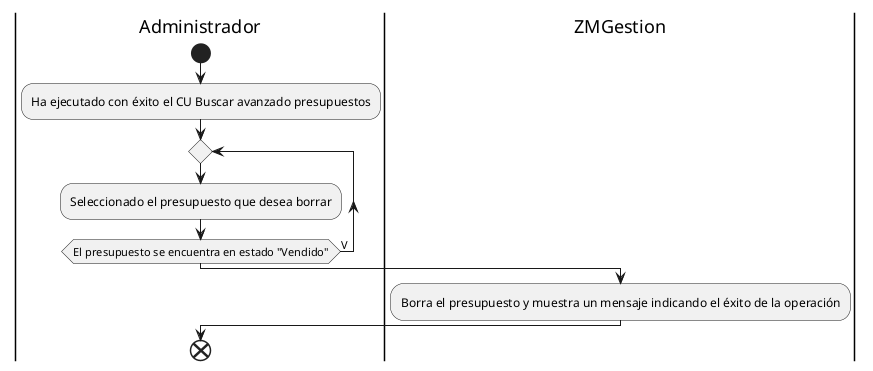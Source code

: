 @startuml borrarPresupuesto
|Administrador|
start 
:Ha ejecutado con éxito el CU Buscar avanzado presupuestos;
repeat
:Seleccionado el presupuesto que desea borrar;
repeat while(El presupuesto se encuentra en estado "Vendido") is (V)
|ZMGestion|
:Borra el presupuesto y muestra un mensaje indicando el éxito de la operación;
|Administrador|
end
@enduml

@startuml borrarProducto
|Administrador|
start
:Ha ejecutado con exito el CU Buscar productos avanzado;
repeat
:Indica el producto que quiere borrar;
repeat while(El producto fue utilizado para crear un producto final) is (V)
|ZMGestion|
:Borra el producto y muestra un mensaje indicando el éxito de la 
operación;
|Administrador|
end
@enduml

@startuml borrarTela
|Administrador|
:Ha ejecutado con éxito el CU Listar telas;
repeat
:Indica la tela que desea borrar;
repeat while(La tela fue utilizada para crear al menos un producto final) is (V)
|ZMGestion|
:Borra la tela y muestra un mensaje indicando el éxito de la operación;
|Administrador|
end
@enduml

@startuml buscarAvanzadoClientes
|Vendedor|
:Accede a la pantalla para buscar clientes;
|ZMGestion|
repeat
:Muestra un formulario para que el vendedor ingrese la cadena de busqueda,
seleccione el tipo de persona y decida si desea buscar clientes dados de baja;
|Vendedor|
:Completa el formulario;
|ZMGestion|
repeat while(No se econtro ningun resultado para la busqueda) is (V)
:Lista las coincidencias encontradas;
|Vendedor|
end
@enduml

@startuml buscarAvanzadoPresupuestos
|Vendedor|
start
:Accede a la pantalla para buscar presupuestos;
|ZMGestion|
repeat
:Muestra un formulario para que el vendedor seleccione un cliente, producto, tela,
lustre y estado del presupuesto. Siendo todos los campos opcionales;
|Vendedor|
:Completa los campos seleccionados;
|ZMGestion|
:Busca por cliente, producto, tela, lustre y estado del presupuesto;
repeat while(Hay al menos una coincidencia) is (F)
:Lista las coincidencias encontradas;
|Vendedor|
end
@enduml

@startuml buscarAvanzadoProductos
|Vendedor|
start
:Accede a la pantalla para buscar productos;
|ZMGestion|
repeat
:Muestra un formulario para que el vendedor ingrese la cadena de busqueda,
elegir grupo y categoría de producto y si se desea 
buscar prodcutos dados de baja;
|Vendedor|
:Completa los campos solicitados;
|ZMGestion| 
:Busca por nombre de producto, grupo y categoría y estado;
repeat while(No se encontraron coincidencias) is (V)
:Lista las coincidencias encontradas;
|Vendedor|
end
@enduml

@startuml crearCliente
|Vendedor|
start
:Accede a la pantalla para crear clientes;
|ZMGestion|
repeat
repeat
repeat
:Muestra un formulario para que el vendedor ingrese el tipo de persona (física o jurídica),
nombre y apellido (o razón social), tipo y número de docuemento, correo electrónico, número de
telefono y nacionalidad;
|Vendedor|
:Completa el formulario;
|ZMGestion|
repeat while(El vendedor ha dejado un campo obligatorio vacio) is (V)
repeat while(El correo electrónico ingresado ya esta en uso) is (V)
repeat while(El tipo y número de documento ingresado ya existe) is (V)
:Crea el cliente y muestra un mensaje indicando el éxito de la operación;
|Vendedor|
end
@enduml

@startuml crearPresupuesto
|Vendedor|
start
:Accede a la pantalla para crear presupuestos;
|ZMGestion|
repeat
:Muestra un formulario para que el vendedor seleccione un cliente y un campo autocompletado
con el perido de validez, que podrá modificar si cuenta con los permisos.;
|Vendedor|
:Selecciona un cliente y modifica el periodo de validez;
|ZMGestion|
repeat while(Ha seleccionado un cliente) is (F)
:Crea un presupuesto en estado de "En creación";
repeat
|Vendedor|
if(Desea agregar una linea de presupuesto) then (V)
:Ejecuta el CU064(Crear linea de presupuesto)|
else if (Desea modificar una linea de presupuesto) then (V)
:Ejecuta el CU065(Modificar linea de presupuesto)|
else if (Desea quitar una linea de presupuesto) then (V)
:Ejecuta el CU066(Modificar linea de presupuesto)|
endif
repeat while(Ha ingresado al menos una linea de presupuesto) is (F)
|ZMGestion|
:Cambia el estado del presupuesto a "Creado";
|Vendedor|
end
@enduml

@startuml crearProducto
|Administrador|
start
:Ingresa a la pantalla para crear productos;
|ZMGestion|
repeat
repeat
repeat
:Muestra un formulario para ingresar el nombre del 
producto, el precio, la cantidad de tela necesaria para
producirlo en caso de ser necesario y dos listas desplegables
para seleccionar la categoría y el grupo al cual pertenece
el producto;
|Administrador|
:Completa el formulario y selecciona de las listas desplegables
el grupo y categoría a la cual pertenece el producto;
|ZMGestion|
repeat while(El nombre ingresado ya existe para el grupo y categoria) is (V)
repeat while(El precio ingresado sea menor o igual a cero) is (V)
repeat while(La cantidad de tela necesaria ingresada sea menor a cero) is (V)
:Crea el producto con los campos ingresados por el usuario y 
 muestra un mensaje indicando el éxito de la operación;
|Administrador|
end
@enduml

@startuml crearProductoFinal
|Vendedor|
start
:Ingresa a la pantalla para crear productos finales;
|ZMGestion|
repeat
:Muestra un formulario para seleccionar el producto,
tipo de producto, tela y lustre;
|Vendedor|
:Selecciona el producto, tipo de producto, tela y lustre;
|ZMGestion|
repeat while(Un producto final ya existe con dicho producto, tipo de producto, tela y lustre.) is (V)
:Crea el producto final con los campos ingresados por el vendedor y 
 muestra un mensaje indicando el éxito de la operación;
|Vendedor|
end
@enduml

@startuml crearRol
|Administrador|
start
:Accede la la pantalla para crear roles;
|ZMGestion|
repeat
repeat
:Muestra un formulario para que el administador ingrese el nombre del rol
y seleccione los permisos que desea otorgarle. Indicando que ambos campos
son obligatorios;
|Administrador|
:Completa los campos requeridos;
|ZMGestion|
repeat while(Alguno de los campos obligatorios se encuentra vacio) is (V)
repeat while(El nombre ingresado ya esta en uso) is (V)
:Crea el rol y muestra un mensaje indicando el éxito de la operación;
|Administrador|
end
@enduml

@startuml crearTela
|Administrador|
start 
:Accede a la pantalla para crear telas;
|ZMGestion|
repeat
repeat
repeat
:Muestra un formulario para que el usuario ingrese
el nombre y el precio por metro de tela. Indicando que
ambos campos son obligatorios;
|Administrador|
:Completa los campos requeridos;
|ZMGestion|
repeat while(Alguno de los campos obligatorios se encuentra vacio) is (V)
repeat while(El nombre ingresado ya se encuentra en uso) is (V)
repeat while(El precio ingresado sea menor o igual que cero) is (V)
:Crea la tela y muestra un mensaje 
indicando el éxito de la operación;
|Administrador|
end
@enduml

@startuml crearVenta
|Vendendor|
start
:Accede a la pantalla para crear ventas;
|ZMGestion|
repeat
:Muestra un formulario para que el vendendor seleccione un cliente;
|Vendendor|
:Selecciona un cliente;
|ZMGestion|
repeat while(No se ha seleccionado ningún cliente) is (V)
:Crea la venta en estado 'En creación' para el cliente seleccionado;
|Vendendor|
repeat
if(Desea agregar una linea de venta) then (V)
:Ejecuta el CU074(Crear linea de venta)|
else if (Desea quitar una linea de venta) then (V)
:Ejecuta el CU075(Modificar linea de venta)|
else if (Desea quitar una linea de venta) then (V)
:Ejecuta el CU076(Borrar linea de venta)|
endif
repeat while(No se ha agregado ninguna linea de venta) is (V)
|ZMGestion|
if(Todas las lineas de venta tienen el precio actual de los productos) then (V)
:Pasa el estado de la venta a 'Pendiente';
else (F)
:Pasa el estado de la venta a 'En revisión';
endif
|Vendendor|
end
@enduml

@startuml crearOrdenProduccion
|Administrador|
start
:Accede a la panatalla para crear órdenes de producción;
|ZMGestion|
:Crea una orden de producción en estado de `En creación';
|Administrador|
if(Desea agregar una linea de orden de producción) then (V)
:Ejecuta el CU103(Crear linea de orden de producción)|
else if (Desea quitar una linea de orden de producción) then (V)
:Ejecuta el CU104(Modificar linea de orden de producción)|
else if (Desea quitar una linea de orden de producción) then (V)
:Ejecuta el CU105(Borrar linea de orden de producción)|
endif
|ZMGestion|
if (Se agrego al menos una linea de orden de producción) then (V)
:Crea el estado de la orden de producción a `Pendiente';
endif
|Administrador|
end
@enduml 

@startuml crearLineaOrdenProduccion
|Administrador|
start 
:Desea agregar una linea de orden de producción;
|ZMGestion|
repeat
repeat
:Muestra un formulario para que el administrador seleccione el producto, tela y lustre
junto con la cantidad que desea producir del mismo;
|Administrador|
:Selecciona el producto, tela, lustre y cantidad a producir;
|ZMGestion|
repeat while (La cantidad ingresada es menor o igual que cero) is (V)
repeat while (El producto, tela y lustre indicado ya se encuentra en la orden de producción)
if(Si la combinacion de producto, tela y lustre no existe) then (V)
:Ejecuta el CU025(Crear producto final) para el producto, tela y lustre seleccionado|
endif
:Crea la linea de orden de producción en estado de 'Pendiente de producción' 
y la asociacia a la orden de produción correspondiente;
|Administrador|
end

@enduml

@startuml darAltaTela
|Administrador|
start
:Ha ejecutado con éxito el CU Listar telas;
repeat
:Indica la tela que quiere dar de alta;
repeat while (La tela ya se encuentra en el estado de Alta) is (V)
|ZMGestion|
:Da de alta la tela y muesta un mensaje indicando el 
éxito de la operación;
|Administrador|
end
@enduml

@startuml darAltaProducto
|Administrador|
start
:Ha ejecutado con exito el CU Buscar avanzado productos;
repeat
:Indica el producto que quiere dar de alta;
repeat while(El producto ya se encuentra en estado de Alta) is (V)
|ZMGestion|
:Da de alta el producto indicado y muestra un mensaje 
indicando el éxito de la operación;
|Administrador|
end
@enduml

@startuml darBajaTela
|Administrador|
start 
:Ha ejecutado con exito el CU Listar telas;
repeat
:Indica la tela que desea dar de baja;
repeat while(La tela ya se encuentra en estado Baja) is (V)
|ZMGestion|
:Da de baja la tela y muestra un mensaje indicando que
la operación se realizo con éxito;
|Administrador|
end
@enduml

@startuml darBajaProducto
|Administrador|
start
:Ha ejecutado con éxito el CU BuscarAvanzadoProductos;
repeat
:Selecciona el producto que desea dar de baja;
repeat while(El producto ya se encuentra en estado de baja) is (V)
|ZMGestion|
:Da de baja el producto y muestra un mensaje indicando el éxito de la operación;
|Administrador|
end
@enduml

@startuml enviarPresupuestoEmail
|Vendedor|
:Ha ejecutado con éxito el CU Buscar avanzado presupuestos;
repeat
:Selecciona el presupuesto que desea enviar por correo electrónico;
|ZMGestion|
:Genera en formato PDF el presupuesto;
repeat while(Ël cliente no posee un correo electrónico) is (V)
:Envia el presupuesto por correo electrónico al correo del cliente asociado al presupuesto;
|Vendedor|
end
@enduml

@startuml generarPresupuestoPDF
|Vendedor|
start
:Ha ejecutado con éxito el CU Buscar avanzado presupuestos;
:Selecciona el presupuesto para generarlo en formato PDF;
|ZMGestion|
:Genera un achivo con formato PDF con los datos del presupuesto;
|Vendedor|
end
@enduml

@startuml iniciarSesion
|Usuario|
start
:Ingresa la dirección de la aplicación en un dispositivo
conectado a Internet;
|ZMGestion|
repeat
repeat
repeat
:Muestra un formulario para que el usuario ingrese su
nombre de usuario y contraseña;
|Usuario|
:El usuario introduce su nombre de usuario y contraseña;
|ZMGestion|
repeat while(El nombre de usuario ingresado existe) is (F)
repeat while(El usuario se encuentra activo) is (F)
repeat while(La contraseña ingresada es incorrecta 
y no supero el limite de intentos permitidos) is (V)
if(La contraseña ingresada es incorrecta 
y supero el limite de intentos permitidos ) then (V)
:Bloquea al usuario;
else (F)
:Genera el token de sesión y lo almacena;
:Trae los permisos del usuario y le muestra sus opciones;
endif
|Usuario|
end
@enduml

@startuml listarLineasPresupuesto
|Vendedor|
start
:He ejecutado con éxito el CU Buscar avanzado presupuesto;
repeat
:Indica el presupuesto del cual desea listar las lineas de presupuesto;
repeat while(El presupuesto no posee lineas de presupuesto) is (V)
|ZMGestion|
:Lista las lineas de presupuesto;
|Vendedor|
end
@enduml

@startuml listarTelas
|Vendedor|
start
:Accede a la pantalla para listar las telas;
|ZMGestion|
if(Existe alguna tela en el sistema) then (V)
:Muestra una lista con las telas existentes;
else (F)
:Muestra un mensaje indicando que no existe ninguna tela;
endif
|Vendedor|
end
@enduml

@startuml modificarPresupuesto
|Vendedor|
start 
:Ha ejecutado con éxito el CU Buscar avanzado presupuestos;
repeat
repeat
:Selecciona el presupuesto que desea modificar;
repeat while(El presupuesto se encuentra en estado "Vendido")
repeat while (El vendedor que esta intentando modificar el presupuesto no es administrador 
y el presupuesto no le pertenece)
|ZMGestion|
repeat
repeat
:Muestra un formulario autocompletado con el cliente y periodo de validez del presupuesto,
si cuenta con los permisos podra modifica el periodo de validez;
|Vendedor|
:Modifica el cliente y periodo de validez;
|ZMGestion|
repeat while(El vendedor ha dejado alguno de los campos vacios) is (V)
repeat while(El vendedor ha modificado el periodo de validez y no tiene permisos) is (V)
:Ejecuta el CU058(Listar lineas de presupuesto) para el presupuesto seleccionado|
|Vendedor|
if(Desdea agregar una linea de presupuesto) then (V)
:Ejecuta el CU059(Crear linea de presupuesto)|
else if  (Desea modificar una linea de presupuesto) then (V)
:Ejecuta el CU060(Modificar linea de presupuesto)|
else if (Desea borrar una linea de presupuesto) then (V)
:Ejecuta el CU061(Borrar linea de presupuesto)|
endif
|ZMGestion|
:Modifica el presupuesto seleccionado y muestra un mensaje indicando el éxito de la operación;
|Vendedor|
end
@enduml

@startuml modificarProducto
|Administrador|
start
:Ha ejecutado el CU BuscarAvanzadoProducto con éxito;
:Selecciona el producto que desea modificar;
|ZMGestion|
repeat
repeat
repeat
repeat
:Muestra un formulario autocompletado con los datos del producto
seleccionado;
|Administrador|
:Modifica los campos que desea cambiar;
|ZMGestion|
repeat while(El nombre, grupo y categoría ingresados ya estan en uso)
repeat while(El precio es menor o igual que cero)
repeat while(La cantidad de tela necesaria es menor que cero)
repeat while(Alguno de los campos requeridos está vacio)
:Modifica el producto con los datos ingresados y muestra un mensaje de éxito;
|Administrador|
end
@enduml

@startuml modificarTela
|Administrador|
:Ha ejecutado con éxito el CU Listar telas;
:Indica la tela que desea modificar;
|ZMGestion|
repeat
repeat
repeat
:Muestra un formulario autocompletado con los datos de la tela seleccionada
para que el administrador modifique: nombre y precio por metro de la tela.
Indicando que ambos campos son obligatorios;
|Administrador|
:Modifica los campos que desea cambiar;
|ZMGestion|
repeat while(El nombre de la tela se encuentra en uso) is (V)
repeat while(El precio ingresado es menor o igual a cero) is (V)
repeat while(Al menos un campo requerido está vacio) is (V)
:Modifica la tela y muestra un mensaje indicando
el éxito de la operación;
|Administrador|
end
@enduml

@startuml modificarVenta
|Vendedor|
start 
:Ha ejecutado con éxito el CU063(Buscar avanzado ventas);
repeat
repeat
:Selecciona la venta que desea modificar;
repeat while(La venta no se encuentra en estado 'En creación') is (V)
repeat while (El vendedor que esta intentando modificar la venta no es administrador 
y la venta no le pertenece)
|ZMGestion|
repeat
:Muestra un formulario autocompletado con el cliente.;
|Vendedor|
:Modifica el cliente;
|ZMGestion|
repeat while(El vendedor ha dejado el cliente vacio) is (V)
:Ejecuta el CU064(Listar lineas de venta) para la venta seleccionada|
|Vendedor|
if(Desdea agregar una linea de venta) then (V)
:Ejecuta el CU067(Crear linea de venta)|
else if  (Desea modificar una linea de venta) then (V)
:Ejecuta el CU068(Modificar linea de venta)|
else if (Desea borrar una linea de venta) then (V)
:Ejecuta el CU069(Borrar linea de venta)|
endif
|ZMGestion|
:Modifica la venta seleccionada y muestra un mensaje indicando el éxito de la operación;
|Vendedor|
end
@enduml

@startuml transformarPresupuestoEnVenta
|Vendedor|
start
:Ha ejecutado con éxito el CU052(Buscar avanzado presupuestos);
repeat
:Selecciona el/los presupuesto/s a partir de los cuales desea generar la venta;
repeat while(Al menos un presupuesto seleccionado se encuentra en estado de "Vendido") is (V)
|ZMGestion|
repeat
:Muestra un formulario para que el vendedor seleccione
el cliente y ejecuta el CU058(Listar lineas de presupuesto)
para cada presupuesto seleccionado, mostrando una opción por
cada linea si desea añadirla a la venta ;
|Vendedor|
:Selecciona el cliente y elige las lineas de presupuesto que desea agregar;
|ZMGestion|
repeat while(El vendedor ha dejado el cliente vacio) is (V)
:Crea un venta para el cliente seleccionado en estado de "En creación"
y ejecuta el CU067(Crear linea de venta) con los valores de producto, cantidad 
y precio de cada linea de presupuesto seleccionada;
|Vendedor|
repeat
if (Desea modificar una linea de venta) then (V)
:Ejecuta el CU075(Modificar linea de venta)|
else if (Desdea agregar una linea de venta) then (V)
:Ejecuta el CU074(Crear linea de venta)|
else if (Desea quitar alguna linea de venta agregada) then (V)
:Ejecuta el CU076(Borrar linea de venta)|
endif
repeat while(La venta no tiene ninguna linea de venta asociada) is (V)
|ZMGestion|
if(Todas las lineas de venta tienen el precio actual de los productos) then (V)
:Pasa el estado de la venta a 'Pendiente';
:Pasa el estado de la lineas de presupuesto utilizadas a `Utilizada' y de las no utilizadas a `No utilizada';
else (F)
:Pasa el estado de la venta a 'En revisión';
endif
|Vendedor|
end
@enduml